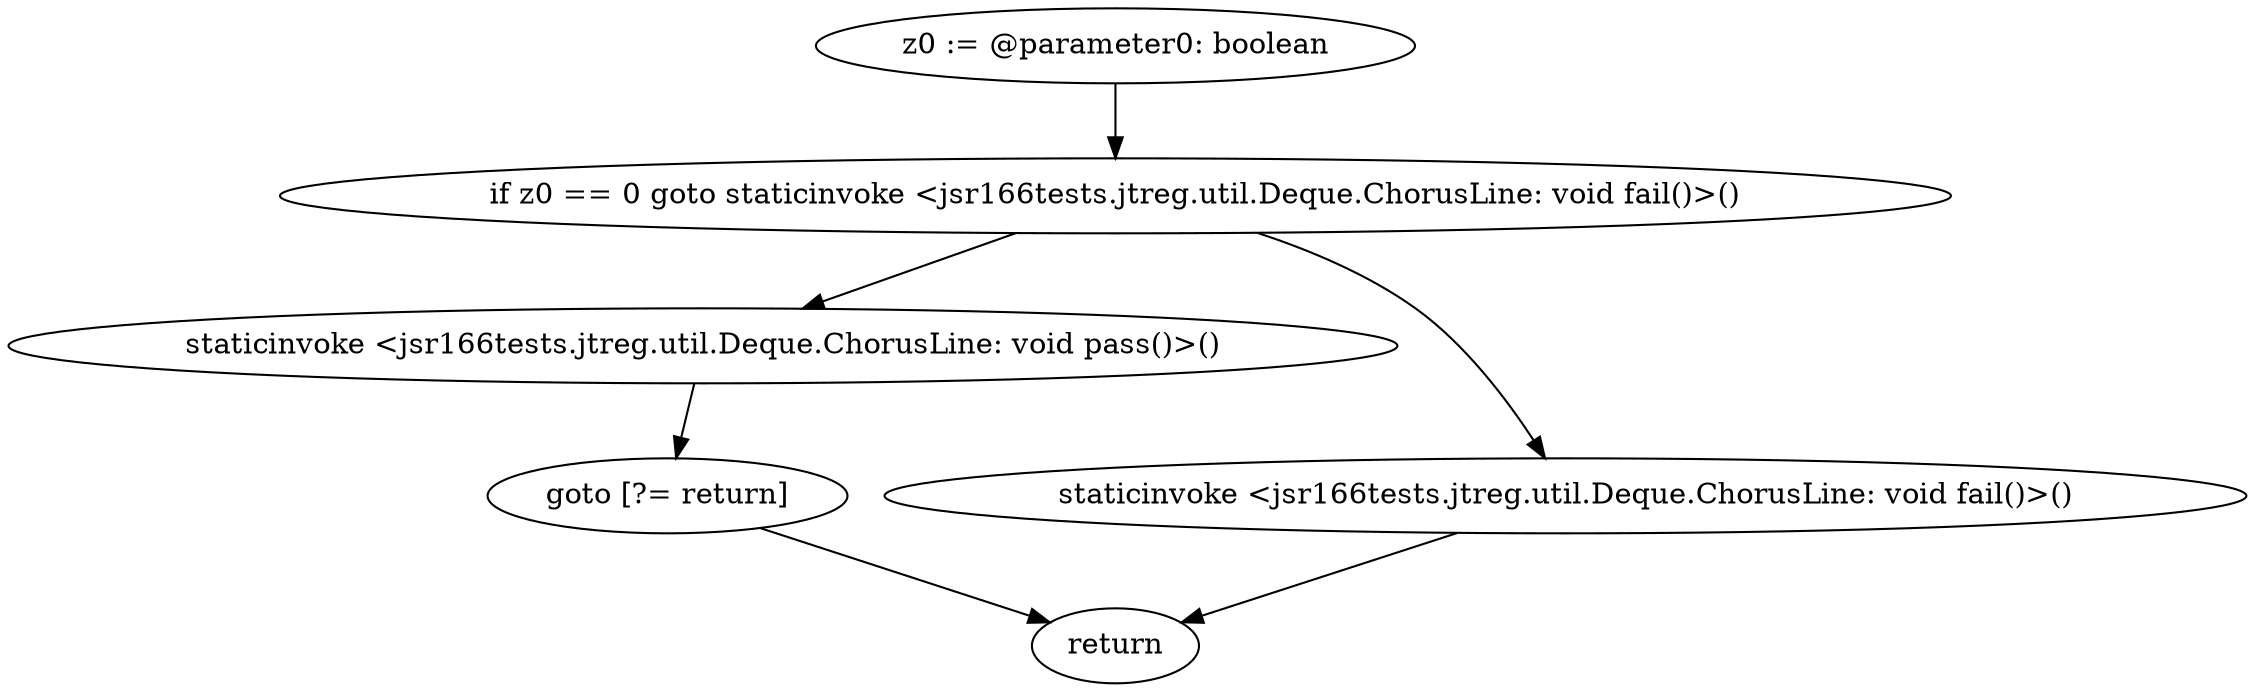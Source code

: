 digraph "unitGraph" {
    "z0 := @parameter0: boolean"
    "if z0 == 0 goto staticinvoke <jsr166tests.jtreg.util.Deque.ChorusLine: void fail()>()"
    "staticinvoke <jsr166tests.jtreg.util.Deque.ChorusLine: void pass()>()"
    "goto [?= return]"
    "staticinvoke <jsr166tests.jtreg.util.Deque.ChorusLine: void fail()>()"
    "return"
    "z0 := @parameter0: boolean"->"if z0 == 0 goto staticinvoke <jsr166tests.jtreg.util.Deque.ChorusLine: void fail()>()";
    "if z0 == 0 goto staticinvoke <jsr166tests.jtreg.util.Deque.ChorusLine: void fail()>()"->"staticinvoke <jsr166tests.jtreg.util.Deque.ChorusLine: void pass()>()";
    "if z0 == 0 goto staticinvoke <jsr166tests.jtreg.util.Deque.ChorusLine: void fail()>()"->"staticinvoke <jsr166tests.jtreg.util.Deque.ChorusLine: void fail()>()";
    "staticinvoke <jsr166tests.jtreg.util.Deque.ChorusLine: void pass()>()"->"goto [?= return]";
    "goto [?= return]"->"return";
    "staticinvoke <jsr166tests.jtreg.util.Deque.ChorusLine: void fail()>()"->"return";
}

